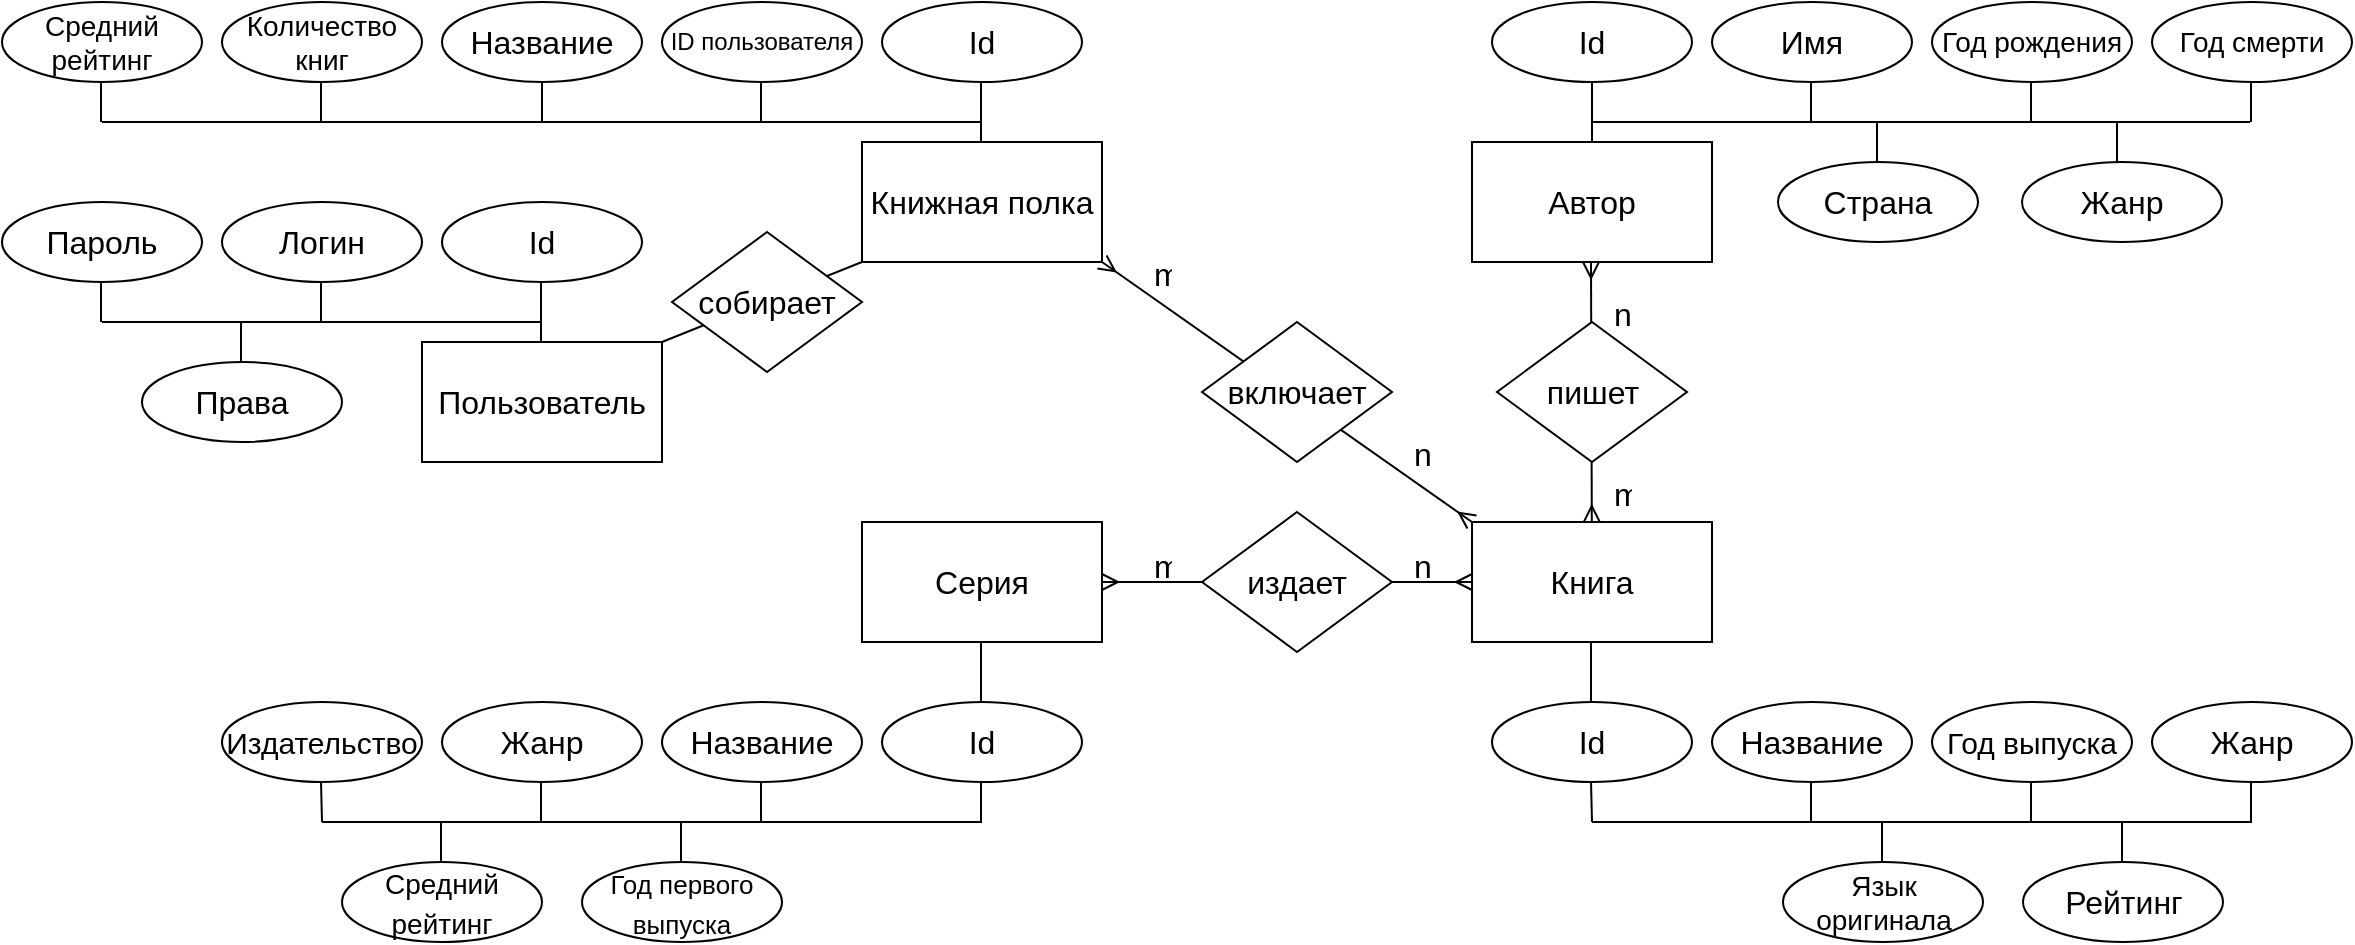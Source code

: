 <mxfile version="21.6.5" type="device">
  <diagram id="xl-UDhk-vmxlbRlfUTU6" name="Страница 1">
    <mxGraphModel dx="1707" dy="1590" grid="1" gridSize="10" guides="1" tooltips="1" connect="1" arrows="1" fold="1" page="1" pageScale="1" pageWidth="827" pageHeight="1169" math="0" shadow="0">
      <root>
        <mxCell id="0" />
        <mxCell id="1" parent="0" />
        <mxCell id="pFHHEdU_0-kqcNkY8rEz-1" value="Автор" style="whiteSpace=wrap;html=1;align=center;rounded=0;fontSize=16;" parent="1" vertex="1">
          <mxGeometry x="365" y="60" width="120" height="60" as="geometry" />
        </mxCell>
        <mxCell id="pFHHEdU_0-kqcNkY8rEz-2" value="Id" style="ellipse;whiteSpace=wrap;html=1;align=center;rounded=0;fontSize=16;" parent="1" vertex="1">
          <mxGeometry x="375" y="-10" width="100" height="40" as="geometry" />
        </mxCell>
        <mxCell id="pFHHEdU_0-kqcNkY8rEz-3" value="Имя" style="ellipse;whiteSpace=wrap;html=1;align=center;rounded=0;fontSize=16;" parent="1" vertex="1">
          <mxGeometry x="485" y="-10" width="100" height="40" as="geometry" />
        </mxCell>
        <mxCell id="pFHHEdU_0-kqcNkY8rEz-4" value="Год рождения" style="ellipse;whiteSpace=wrap;html=1;align=center;rounded=0;fontSize=14;" parent="1" vertex="1">
          <mxGeometry x="595" y="-10" width="100" height="40" as="geometry" />
        </mxCell>
        <mxCell id="pFHHEdU_0-kqcNkY8rEz-5" value="Год смерти" style="ellipse;whiteSpace=wrap;html=1;align=center;rounded=0;fontSize=14;" parent="1" vertex="1">
          <mxGeometry x="705" y="-10" width="100" height="40" as="geometry" />
        </mxCell>
        <mxCell id="pFHHEdU_0-kqcNkY8rEz-7" value="" style="endArrow=none;html=1;rounded=0;fontSize=16;" parent="1" edge="1">
          <mxGeometry width="50" height="50" relative="1" as="geometry">
            <mxPoint x="644.5" y="50" as="sourcePoint" />
            <mxPoint x="644.5" y="30" as="targetPoint" />
          </mxGeometry>
        </mxCell>
        <mxCell id="pFHHEdU_0-kqcNkY8rEz-9" value="" style="endArrow=none;html=1;rounded=0;fontSize=16;" parent="1" edge="1">
          <mxGeometry width="50" height="50" relative="1" as="geometry">
            <mxPoint x="425" y="50" as="sourcePoint" />
            <mxPoint x="754" y="50" as="targetPoint" />
          </mxGeometry>
        </mxCell>
        <mxCell id="pFHHEdU_0-kqcNkY8rEz-10" value="" style="endArrow=none;html=1;rounded=0;fontSize=16;" parent="1" edge="1">
          <mxGeometry width="50" height="50" relative="1" as="geometry">
            <mxPoint x="534.5" y="50" as="sourcePoint" />
            <mxPoint x="534.5" y="30" as="targetPoint" />
          </mxGeometry>
        </mxCell>
        <mxCell id="pFHHEdU_0-kqcNkY8rEz-11" value="" style="endArrow=none;html=1;rounded=0;fontSize=16;" parent="1" edge="1">
          <mxGeometry width="50" height="50" relative="1" as="geometry">
            <mxPoint x="754.5" y="50" as="sourcePoint" />
            <mxPoint x="754.5" y="30" as="targetPoint" />
          </mxGeometry>
        </mxCell>
        <mxCell id="pFHHEdU_0-kqcNkY8rEz-12" value="" style="endArrow=none;html=1;rounded=0;fontSize=16;" parent="1" edge="1">
          <mxGeometry width="50" height="50" relative="1" as="geometry">
            <mxPoint x="567.5" y="70" as="sourcePoint" />
            <mxPoint x="567.5" y="50" as="targetPoint" />
          </mxGeometry>
        </mxCell>
        <mxCell id="63GgBxCPVg3tJSuvB2tl-2" value="Страна" style="ellipse;whiteSpace=wrap;html=1;align=center;rounded=0;fontSize=16;" parent="1" vertex="1">
          <mxGeometry x="518" y="70" width="100" height="40" as="geometry" />
        </mxCell>
        <mxCell id="63GgBxCPVg3tJSuvB2tl-4" value="" style="endArrow=none;html=1;rounded=0;fontSize=16;" parent="1" edge="1">
          <mxGeometry width="50" height="50" relative="1" as="geometry">
            <mxPoint x="687.5" y="70" as="sourcePoint" />
            <mxPoint x="687.5" y="50" as="targetPoint" />
          </mxGeometry>
        </mxCell>
        <mxCell id="63GgBxCPVg3tJSuvB2tl-6" value="Жанр" style="ellipse;whiteSpace=wrap;html=1;align=center;rounded=0;fontSize=16;" parent="1" vertex="1">
          <mxGeometry x="640" y="70" width="100" height="40" as="geometry" />
        </mxCell>
        <mxCell id="63GgBxCPVg3tJSuvB2tl-7" value="Книга" style="whiteSpace=wrap;html=1;align=center;rounded=0;fontSize=16;" parent="1" vertex="1">
          <mxGeometry x="365" y="250" width="120" height="60" as="geometry" />
        </mxCell>
        <mxCell id="63GgBxCPVg3tJSuvB2tl-8" value="Id" style="ellipse;whiteSpace=wrap;html=1;align=center;rounded=0;fontSize=16;" parent="1" vertex="1">
          <mxGeometry x="375" y="340" width="100" height="40" as="geometry" />
        </mxCell>
        <mxCell id="63GgBxCPVg3tJSuvB2tl-9" value="Название" style="ellipse;whiteSpace=wrap;html=1;align=center;rounded=0;fontSize=16;" parent="1" vertex="1">
          <mxGeometry x="485" y="340" width="100" height="40" as="geometry" />
        </mxCell>
        <mxCell id="63GgBxCPVg3tJSuvB2tl-10" value="&lt;font style=&quot;font-size: 15px;&quot;&gt;Год выпуска&lt;/font&gt;" style="ellipse;whiteSpace=wrap;html=1;align=center;rounded=0;fontSize=16;" parent="1" vertex="1">
          <mxGeometry x="595" y="340" width="100" height="40" as="geometry" />
        </mxCell>
        <mxCell id="63GgBxCPVg3tJSuvB2tl-11" value="Жанр" style="ellipse;whiteSpace=wrap;html=1;align=center;rounded=0;fontSize=16;" parent="1" vertex="1">
          <mxGeometry x="705" y="340" width="100" height="40" as="geometry" />
        </mxCell>
        <mxCell id="63GgBxCPVg3tJSuvB2tl-13" value="" style="endArrow=none;html=1;rounded=0;fontSize=16;" parent="1" edge="1">
          <mxGeometry width="50" height="50" relative="1" as="geometry">
            <mxPoint x="644.5" y="400" as="sourcePoint" />
            <mxPoint x="644.5" y="380" as="targetPoint" />
          </mxGeometry>
        </mxCell>
        <mxCell id="63GgBxCPVg3tJSuvB2tl-14" value="" style="endArrow=none;html=1;rounded=0;fontSize=16;" parent="1" edge="1">
          <mxGeometry width="50" height="50" relative="1" as="geometry">
            <mxPoint x="425" y="400" as="sourcePoint" />
            <mxPoint x="424.5" y="380" as="targetPoint" />
          </mxGeometry>
        </mxCell>
        <mxCell id="63GgBxCPVg3tJSuvB2tl-15" value="" style="endArrow=none;html=1;rounded=0;fontSize=16;" parent="1" edge="1">
          <mxGeometry width="50" height="50" relative="1" as="geometry">
            <mxPoint x="425" y="400" as="sourcePoint" />
            <mxPoint x="755" y="400" as="targetPoint" />
          </mxGeometry>
        </mxCell>
        <mxCell id="63GgBxCPVg3tJSuvB2tl-16" value="" style="endArrow=none;html=1;rounded=0;fontSize=16;" parent="1" edge="1">
          <mxGeometry width="50" height="50" relative="1" as="geometry">
            <mxPoint x="534.5" y="400" as="sourcePoint" />
            <mxPoint x="534.5" y="380" as="targetPoint" />
          </mxGeometry>
        </mxCell>
        <mxCell id="63GgBxCPVg3tJSuvB2tl-17" value="" style="endArrow=none;html=1;rounded=0;fontSize=16;" parent="1" edge="1">
          <mxGeometry width="50" height="50" relative="1" as="geometry">
            <mxPoint x="754.5" y="400" as="sourcePoint" />
            <mxPoint x="754.5" y="380" as="targetPoint" />
          </mxGeometry>
        </mxCell>
        <mxCell id="63GgBxCPVg3tJSuvB2tl-18" value="" style="endArrow=none;html=1;rounded=0;fontSize=16;" parent="1" edge="1">
          <mxGeometry width="50" height="50" relative="1" as="geometry">
            <mxPoint x="570" y="420" as="sourcePoint" />
            <mxPoint x="570" y="400" as="targetPoint" />
          </mxGeometry>
        </mxCell>
        <mxCell id="63GgBxCPVg3tJSuvB2tl-20" value="Язык оригинала" style="ellipse;whiteSpace=wrap;html=1;align=center;rounded=0;fontSize=14;" parent="1" vertex="1">
          <mxGeometry x="520.5" y="420" width="100" height="40" as="geometry" />
        </mxCell>
        <mxCell id="63GgBxCPVg3tJSuvB2tl-21" value="Рейтинг" style="ellipse;whiteSpace=wrap;html=1;align=center;rounded=0;fontSize=16;" parent="1" vertex="1">
          <mxGeometry x="640.5" y="420" width="100" height="40" as="geometry" />
        </mxCell>
        <mxCell id="63GgBxCPVg3tJSuvB2tl-22" value="" style="endArrow=none;html=1;rounded=0;fontSize=16;" parent="1" edge="1">
          <mxGeometry width="50" height="50" relative="1" as="geometry">
            <mxPoint x="690" y="420" as="sourcePoint" />
            <mxPoint x="690" y="400" as="targetPoint" />
          </mxGeometry>
        </mxCell>
        <mxCell id="63GgBxCPVg3tJSuvB2tl-26" value="" style="endArrow=none;html=1;rounded=0;exitX=1;exitY=0.5;exitDx=0;exitDy=0;fontSize=16;" parent="1" edge="1">
          <mxGeometry width="50" height="50" relative="1" as="geometry">
            <mxPoint x="424.5" y="340" as="sourcePoint" />
            <mxPoint x="424.5" y="310" as="targetPoint" />
          </mxGeometry>
        </mxCell>
        <mxCell id="O5rZSSV68CA4puXAP-Ws-1" value="" style="fontSize=16;html=1;endArrow=ERmany;startArrow=ERmany;rounded=0;" parent="1" source="63GgBxCPVg3tJSuvB2tl-7" edge="1">
          <mxGeometry width="100" height="100" relative="1" as="geometry">
            <mxPoint x="425" y="220" as="sourcePoint" />
            <mxPoint x="424.5" y="120" as="targetPoint" />
            <Array as="points" />
          </mxGeometry>
        </mxCell>
        <mxCell id="O5rZSSV68CA4puXAP-Ws-2" value="n" style="text;strokeColor=none;fillColor=none;spacingLeft=4;spacingRight=4;overflow=hidden;rotatable=0;points=[[0,0.5],[1,0.5]];portConstraint=eastwest;fontSize=16;rounded=0;" parent="1" vertex="1">
          <mxGeometry x="430" y="130" width="20" height="20" as="geometry" />
        </mxCell>
        <mxCell id="O5rZSSV68CA4puXAP-Ws-3" value="m" style="text;strokeColor=none;fillColor=none;spacingLeft=4;spacingRight=4;overflow=hidden;rotatable=0;points=[[0,0.5],[1,0.5]];portConstraint=eastwest;fontSize=16;rounded=0;" parent="1" vertex="1">
          <mxGeometry x="430" y="220" width="20" height="20" as="geometry" />
        </mxCell>
        <mxCell id="O5rZSSV68CA4puXAP-Ws-4" value="&lt;font style=&quot;font-size: 16px;&quot;&gt;пишет&lt;/font&gt;" style="rhombus;whiteSpace=wrap;html=1;fontSize=16;" parent="1" vertex="1">
          <mxGeometry x="377.5" y="150" width="95" height="70" as="geometry" />
        </mxCell>
        <mxCell id="O5rZSSV68CA4puXAP-Ws-5" value="Серия" style="whiteSpace=wrap;html=1;align=center;rounded=0;fontSize=16;" parent="1" vertex="1">
          <mxGeometry x="60" y="250" width="120" height="60" as="geometry" />
        </mxCell>
        <mxCell id="O5rZSSV68CA4puXAP-Ws-6" value="&lt;font style=&quot;font-size: 15px;&quot;&gt;Издательство&lt;/font&gt;" style="ellipse;whiteSpace=wrap;html=1;align=center;rounded=0;fontSize=16;" parent="1" vertex="1">
          <mxGeometry x="-260" y="340" width="100" height="40" as="geometry" />
        </mxCell>
        <mxCell id="O5rZSSV68CA4puXAP-Ws-7" value="Жанр" style="ellipse;whiteSpace=wrap;html=1;align=center;rounded=0;fontSize=16;" parent="1" vertex="1">
          <mxGeometry x="-150" y="340" width="100" height="40" as="geometry" />
        </mxCell>
        <mxCell id="O5rZSSV68CA4puXAP-Ws-8" value="Название" style="ellipse;whiteSpace=wrap;html=1;align=center;rounded=0;fontSize=16;" parent="1" vertex="1">
          <mxGeometry x="-40" y="340" width="100" height="40" as="geometry" />
        </mxCell>
        <mxCell id="O5rZSSV68CA4puXAP-Ws-9" value="Id" style="ellipse;whiteSpace=wrap;html=1;align=center;rounded=0;fontSize=16;" parent="1" vertex="1">
          <mxGeometry x="70" y="340" width="100" height="40" as="geometry" />
        </mxCell>
        <mxCell id="O5rZSSV68CA4puXAP-Ws-10" value="" style="endArrow=none;html=1;rounded=0;fontSize=16;" parent="1" edge="1">
          <mxGeometry width="50" height="50" relative="1" as="geometry">
            <mxPoint x="9.5" y="400" as="sourcePoint" />
            <mxPoint x="9.5" y="380" as="targetPoint" />
          </mxGeometry>
        </mxCell>
        <mxCell id="O5rZSSV68CA4puXAP-Ws-11" value="" style="endArrow=none;html=1;rounded=0;fontSize=16;" parent="1" edge="1">
          <mxGeometry width="50" height="50" relative="1" as="geometry">
            <mxPoint x="-210" y="400" as="sourcePoint" />
            <mxPoint x="-210.5" y="380" as="targetPoint" />
          </mxGeometry>
        </mxCell>
        <mxCell id="O5rZSSV68CA4puXAP-Ws-12" value="" style="endArrow=none;html=1;rounded=0;fontSize=16;" parent="1" edge="1">
          <mxGeometry width="50" height="50" relative="1" as="geometry">
            <mxPoint x="-210" y="400" as="sourcePoint" />
            <mxPoint x="120" y="400" as="targetPoint" />
          </mxGeometry>
        </mxCell>
        <mxCell id="O5rZSSV68CA4puXAP-Ws-13" value="" style="endArrow=none;html=1;rounded=0;fontSize=16;" parent="1" edge="1">
          <mxGeometry width="50" height="50" relative="1" as="geometry">
            <mxPoint x="-100.5" y="400" as="sourcePoint" />
            <mxPoint x="-100.5" y="380" as="targetPoint" />
          </mxGeometry>
        </mxCell>
        <mxCell id="O5rZSSV68CA4puXAP-Ws-14" value="" style="endArrow=none;html=1;rounded=0;fontSize=16;" parent="1" edge="1">
          <mxGeometry width="50" height="50" relative="1" as="geometry">
            <mxPoint x="119.5" y="400" as="sourcePoint" />
            <mxPoint x="119.5" y="380" as="targetPoint" />
          </mxGeometry>
        </mxCell>
        <mxCell id="O5rZSSV68CA4puXAP-Ws-15" value="" style="endArrow=none;html=1;rounded=0;fontSize=16;" parent="1" edge="1">
          <mxGeometry width="50" height="50" relative="1" as="geometry">
            <mxPoint x="-150.5" y="420" as="sourcePoint" />
            <mxPoint x="-150.5" y="400" as="targetPoint" />
          </mxGeometry>
        </mxCell>
        <mxCell id="O5rZSSV68CA4puXAP-Ws-16" value="&lt;font style=&quot;font-size: 14px;&quot;&gt;Средний рейтинг&lt;/font&gt;" style="ellipse;whiteSpace=wrap;html=1;align=center;rounded=0;fontSize=16;" parent="1" vertex="1">
          <mxGeometry x="-200" y="420" width="100" height="40" as="geometry" />
        </mxCell>
        <mxCell id="O5rZSSV68CA4puXAP-Ws-17" value="&lt;font style=&quot;font-size: 13px;&quot;&gt;Год первого выпуска&lt;/font&gt;" style="ellipse;whiteSpace=wrap;html=1;align=center;rounded=0;fontSize=16;" parent="1" vertex="1">
          <mxGeometry x="-80" y="420" width="100" height="40" as="geometry" />
        </mxCell>
        <mxCell id="O5rZSSV68CA4puXAP-Ws-18" value="" style="endArrow=none;html=1;rounded=0;fontSize=16;" parent="1" edge="1">
          <mxGeometry width="50" height="50" relative="1" as="geometry">
            <mxPoint x="-30.5" y="420" as="sourcePoint" />
            <mxPoint x="-30.5" y="400" as="targetPoint" />
          </mxGeometry>
        </mxCell>
        <mxCell id="O5rZSSV68CA4puXAP-Ws-19" value="" style="endArrow=none;html=1;rounded=0;exitX=1;exitY=0.5;exitDx=0;exitDy=0;fontSize=16;" parent="1" edge="1">
          <mxGeometry width="50" height="50" relative="1" as="geometry">
            <mxPoint x="119.5" y="340" as="sourcePoint" />
            <mxPoint x="119.5" y="310" as="targetPoint" />
          </mxGeometry>
        </mxCell>
        <mxCell id="O5rZSSV68CA4puXAP-Ws-20" value="" style="fontSize=16;html=1;endArrow=ERmany;startArrow=ERmany;rounded=0;entryX=0;entryY=0.5;entryDx=0;entryDy=0;exitX=1;exitY=0.5;exitDx=0;exitDy=0;" parent="1" source="O5rZSSV68CA4puXAP-Ws-5" target="63GgBxCPVg3tJSuvB2tl-7" edge="1">
          <mxGeometry width="100" height="100" relative="1" as="geometry">
            <mxPoint x="187.5" y="190" as="sourcePoint" />
            <mxPoint x="187" y="60" as="targetPoint" />
            <Array as="points" />
          </mxGeometry>
        </mxCell>
        <mxCell id="O5rZSSV68CA4puXAP-Ws-21" value="n" style="text;strokeColor=none;fillColor=none;spacingLeft=4;spacingRight=4;overflow=hidden;rotatable=0;points=[[0,0.5],[1,0.5]];portConstraint=eastwest;fontSize=16;rounded=0;" parent="1" vertex="1">
          <mxGeometry x="330" y="256" width="20" height="20" as="geometry" />
        </mxCell>
        <mxCell id="O5rZSSV68CA4puXAP-Ws-22" value="m" style="text;strokeColor=none;fillColor=none;spacingLeft=4;spacingRight=4;overflow=hidden;rotatable=0;points=[[0,0.5],[1,0.5]];portConstraint=eastwest;fontSize=16;rounded=0;" parent="1" vertex="1">
          <mxGeometry x="200" y="256" width="20" height="20" as="geometry" />
        </mxCell>
        <mxCell id="O5rZSSV68CA4puXAP-Ws-23" value="&lt;font style=&quot;font-size: 16px;&quot;&gt;издает&lt;/font&gt;" style="rhombus;whiteSpace=wrap;html=1;fontSize=16;" parent="1" vertex="1">
          <mxGeometry x="230" y="245" width="95" height="70" as="geometry" />
        </mxCell>
        <mxCell id="O5rZSSV68CA4puXAP-Ws-25" value="&lt;font style=&quot;font-size: 16px;&quot;&gt;Книжная полка&lt;/font&gt;" style="whiteSpace=wrap;html=1;align=center;rounded=0;fontSize=16;" parent="1" vertex="1">
          <mxGeometry x="60" y="60" width="120" height="60" as="geometry" />
        </mxCell>
        <mxCell id="O5rZSSV68CA4puXAP-Ws-28" value="ID пользователя" style="ellipse;whiteSpace=wrap;html=1;align=center;rounded=0;fontSize=12;" parent="1" vertex="1">
          <mxGeometry x="-40" y="-10" width="100" height="40" as="geometry" />
        </mxCell>
        <mxCell id="O5rZSSV68CA4puXAP-Ws-29" value="Id" style="ellipse;whiteSpace=wrap;html=1;align=center;rounded=0;fontSize=16;" parent="1" vertex="1">
          <mxGeometry x="70" y="-10" width="100" height="40" as="geometry" />
        </mxCell>
        <mxCell id="O5rZSSV68CA4puXAP-Ws-30" value="" style="endArrow=none;html=1;rounded=0;fontSize=16;" parent="1" edge="1">
          <mxGeometry width="50" height="50" relative="1" as="geometry">
            <mxPoint x="9.5" y="50" as="sourcePoint" />
            <mxPoint x="9.5" y="30" as="targetPoint" />
          </mxGeometry>
        </mxCell>
        <mxCell id="O5rZSSV68CA4puXAP-Ws-32" value="" style="endArrow=none;html=1;rounded=0;fontSize=16;" parent="1" edge="1">
          <mxGeometry width="50" height="50" relative="1" as="geometry">
            <mxPoint x="-320" y="50" as="sourcePoint" />
            <mxPoint x="120" y="50" as="targetPoint" />
          </mxGeometry>
        </mxCell>
        <mxCell id="O5rZSSV68CA4puXAP-Ws-41" value="" style="fontSize=16;html=1;endArrow=ERmany;startArrow=ERmany;rounded=0;entryX=0;entryY=0;entryDx=0;entryDy=0;exitX=1;exitY=1;exitDx=0;exitDy=0;" parent="1" source="O5rZSSV68CA4puXAP-Ws-25" target="63GgBxCPVg3tJSuvB2tl-7" edge="1">
          <mxGeometry width="100" height="100" relative="1" as="geometry">
            <mxPoint x="160" y="185" as="sourcePoint" />
            <mxPoint x="345" y="185" as="targetPoint" />
            <Array as="points" />
          </mxGeometry>
        </mxCell>
        <mxCell id="O5rZSSV68CA4puXAP-Ws-42" value="n" style="text;strokeColor=none;fillColor=none;spacingLeft=4;spacingRight=4;overflow=hidden;rotatable=0;points=[[0,0.5],[1,0.5]];portConstraint=eastwest;fontSize=16;rounded=0;" parent="1" vertex="1">
          <mxGeometry x="330" y="200" width="20" height="20" as="geometry" />
        </mxCell>
        <mxCell id="O5rZSSV68CA4puXAP-Ws-43" value="m" style="text;strokeColor=none;fillColor=none;spacingLeft=4;spacingRight=4;overflow=hidden;rotatable=0;points=[[0,0.5],[1,0.5]];portConstraint=eastwest;fontSize=16;rounded=0;" parent="1" vertex="1">
          <mxGeometry x="200" y="110" width="20" height="20" as="geometry" />
        </mxCell>
        <mxCell id="O5rZSSV68CA4puXAP-Ws-44" value="&lt;span style=&quot;font-size: 16px;&quot;&gt;включает&lt;/span&gt;" style="rhombus;whiteSpace=wrap;html=1;fontSize=16;" parent="1" vertex="1">
          <mxGeometry x="230" y="150" width="95" height="70" as="geometry" />
        </mxCell>
        <mxCell id="O5rZSSV68CA4puXAP-Ws-45" value="" style="endArrow=none;html=1;rounded=0;exitX=1;exitY=0.5;exitDx=0;exitDy=0;fontSize=16;" parent="1" edge="1">
          <mxGeometry width="50" height="50" relative="1" as="geometry">
            <mxPoint x="119.5" y="60" as="sourcePoint" />
            <mxPoint x="119.5" y="30" as="targetPoint" />
          </mxGeometry>
        </mxCell>
        <mxCell id="O5rZSSV68CA4puXAP-Ws-51" value="Пользователь" style="whiteSpace=wrap;html=1;align=center;rounded=0;fontSize=16;" parent="1" vertex="1">
          <mxGeometry x="-160" y="160" width="120" height="60" as="geometry" />
        </mxCell>
        <mxCell id="O5rZSSV68CA4puXAP-Ws-52" value="Логин" style="ellipse;whiteSpace=wrap;html=1;align=center;rounded=0;fontSize=16;" parent="1" vertex="1">
          <mxGeometry x="-260" y="90" width="100" height="40" as="geometry" />
        </mxCell>
        <mxCell id="O5rZSSV68CA4puXAP-Ws-53" value="Id" style="ellipse;whiteSpace=wrap;html=1;align=center;rounded=0;fontSize=16;" parent="1" vertex="1">
          <mxGeometry x="-150" y="90" width="100" height="40" as="geometry" />
        </mxCell>
        <mxCell id="O5rZSSV68CA4puXAP-Ws-54" value="" style="endArrow=none;html=1;rounded=0;fontSize=16;" parent="1" edge="1">
          <mxGeometry width="50" height="50" relative="1" as="geometry">
            <mxPoint x="-210.5" y="150" as="sourcePoint" />
            <mxPoint x="-210.5" y="130" as="targetPoint" />
          </mxGeometry>
        </mxCell>
        <mxCell id="O5rZSSV68CA4puXAP-Ws-55" value="" style="endArrow=none;html=1;rounded=0;fontSize=16;" parent="1" edge="1">
          <mxGeometry width="50" height="50" relative="1" as="geometry">
            <mxPoint x="-320" y="150" as="sourcePoint" />
            <mxPoint x="-100" y="150" as="targetPoint" />
          </mxGeometry>
        </mxCell>
        <mxCell id="O5rZSSV68CA4puXAP-Ws-57" value="" style="endArrow=none;html=1;rounded=0;exitX=1;exitY=0.5;exitDx=0;exitDy=0;fontSize=16;" parent="1" edge="1">
          <mxGeometry width="50" height="50" relative="1" as="geometry">
            <mxPoint x="-100.5" y="160" as="sourcePoint" />
            <mxPoint x="-100.5" y="130" as="targetPoint" />
          </mxGeometry>
        </mxCell>
        <mxCell id="JssQLvB2TnN2tymG05G_-1" value="Пароль" style="ellipse;whiteSpace=wrap;html=1;align=center;rounded=0;fontSize=16;" parent="1" vertex="1">
          <mxGeometry x="-370" y="90" width="100" height="40" as="geometry" />
        </mxCell>
        <mxCell id="JssQLvB2TnN2tymG05G_-2" value="" style="endArrow=none;html=1;rounded=0;fontSize=16;" parent="1" edge="1">
          <mxGeometry width="50" height="50" relative="1" as="geometry">
            <mxPoint x="-320.5" y="150" as="sourcePoint" />
            <mxPoint x="-320.5" y="130" as="targetPoint" />
          </mxGeometry>
        </mxCell>
        <mxCell id="JssQLvB2TnN2tymG05G_-3" value="Права" style="ellipse;whiteSpace=wrap;html=1;align=center;rounded=0;fontSize=16;" parent="1" vertex="1">
          <mxGeometry x="-300" y="170" width="100" height="40" as="geometry" />
        </mxCell>
        <mxCell id="JssQLvB2TnN2tymG05G_-4" value="" style="endArrow=none;html=1;rounded=0;fontSize=16;" parent="1" edge="1">
          <mxGeometry width="50" height="50" relative="1" as="geometry">
            <mxPoint x="-250.5" y="170" as="sourcePoint" />
            <mxPoint x="-250.5" y="150" as="targetPoint" />
          </mxGeometry>
        </mxCell>
        <mxCell id="JssQLvB2TnN2tymG05G_-5" value="" style="endArrow=none;html=1;rounded=0;exitX=1;exitY=0;exitDx=0;exitDy=0;entryX=0;entryY=1;entryDx=0;entryDy=0;fontSize=16;" parent="1" source="O5rZSSV68CA4puXAP-Ws-51" target="O5rZSSV68CA4puXAP-Ws-25" edge="1">
          <mxGeometry width="50" height="50" relative="1" as="geometry">
            <mxPoint x="-240.5" y="180" as="sourcePoint" />
            <mxPoint x="-240.5" y="160" as="targetPoint" />
            <Array as="points" />
          </mxGeometry>
        </mxCell>
        <mxCell id="JssQLvB2TnN2tymG05G_-6" value="&lt;span style=&quot;font-size: 16px;&quot;&gt;собирает&lt;/span&gt;" style="rhombus;whiteSpace=wrap;html=1;fontSize=16;" parent="1" vertex="1">
          <mxGeometry x="-35" y="105" width="95" height="70" as="geometry" />
        </mxCell>
        <mxCell id="B28DTbznDapw5jeF548M-1" value="Название" style="ellipse;whiteSpace=wrap;html=1;align=center;rounded=0;fontSize=16;" parent="1" vertex="1">
          <mxGeometry x="-150" y="-10" width="100" height="40" as="geometry" />
        </mxCell>
        <mxCell id="B28DTbznDapw5jeF548M-2" value="Количество книг" style="ellipse;whiteSpace=wrap;html=1;align=center;rounded=0;fontSize=14;" parent="1" vertex="1">
          <mxGeometry x="-260" y="-10" width="100" height="40" as="geometry" />
        </mxCell>
        <mxCell id="B28DTbznDapw5jeF548M-3" value="" style="endArrow=none;html=1;rounded=0;fontSize=16;" parent="1" edge="1">
          <mxGeometry width="50" height="50" relative="1" as="geometry">
            <mxPoint x="-100" y="50" as="sourcePoint" />
            <mxPoint x="-100" y="30" as="targetPoint" />
          </mxGeometry>
        </mxCell>
        <mxCell id="B28DTbznDapw5jeF548M-4" value="" style="endArrow=none;html=1;rounded=0;fontSize=16;" parent="1" edge="1">
          <mxGeometry width="50" height="50" relative="1" as="geometry">
            <mxPoint x="-210.5" y="50" as="sourcePoint" />
            <mxPoint x="-210.5" y="30" as="targetPoint" />
          </mxGeometry>
        </mxCell>
        <mxCell id="B28DTbznDapw5jeF548M-6" value="" style="endArrow=none;html=1;rounded=0;fontSize=16;entryX=0.5;entryY=1;entryDx=0;entryDy=0;" parent="1" source="pFHHEdU_0-kqcNkY8rEz-1" target="pFHHEdU_0-kqcNkY8rEz-2" edge="1">
          <mxGeometry width="50" height="50" relative="1" as="geometry">
            <mxPoint x="544.5" y="60" as="sourcePoint" />
            <mxPoint x="544.5" y="40" as="targetPoint" />
          </mxGeometry>
        </mxCell>
        <mxCell id="B28DTbznDapw5jeF548M-7" value="Средний рейтинг" style="ellipse;whiteSpace=wrap;html=1;align=center;rounded=0;fontSize=14;" parent="1" vertex="1">
          <mxGeometry x="-370" y="-10" width="100" height="40" as="geometry" />
        </mxCell>
        <mxCell id="B28DTbznDapw5jeF548M-9" value="" style="endArrow=none;html=1;rounded=0;fontSize=16;" parent="1" edge="1">
          <mxGeometry width="50" height="50" relative="1" as="geometry">
            <mxPoint x="-320.5" y="50" as="sourcePoint" />
            <mxPoint x="-320.5" y="30" as="targetPoint" />
          </mxGeometry>
        </mxCell>
      </root>
    </mxGraphModel>
  </diagram>
</mxfile>
